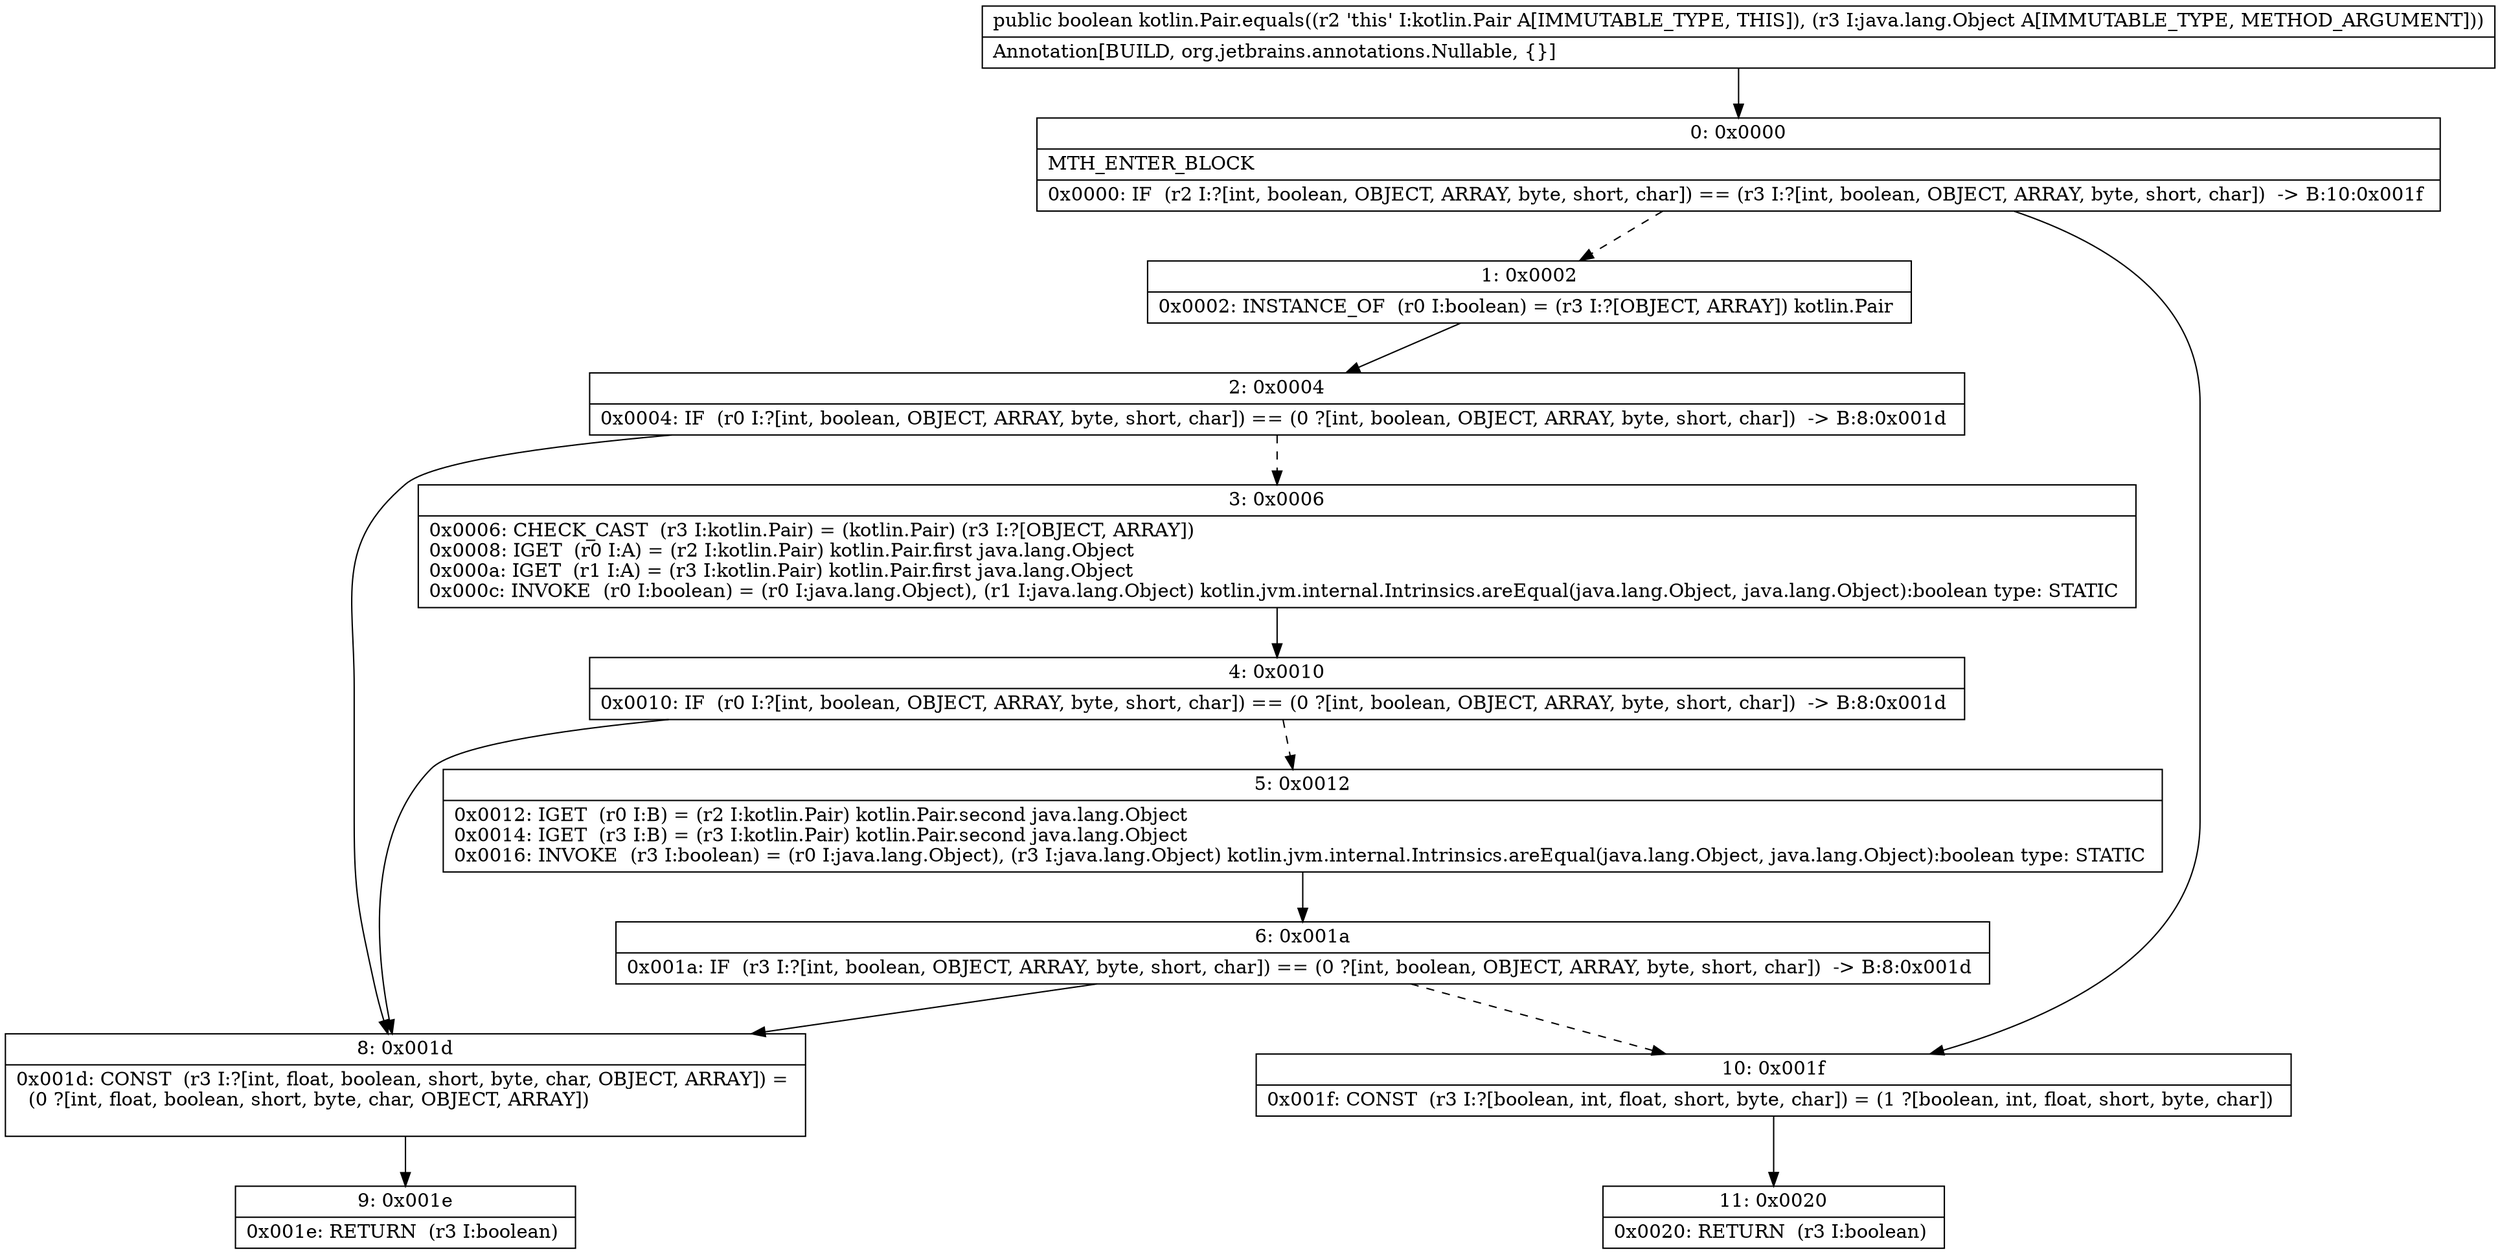 digraph "CFG forkotlin.Pair.equals(Ljava\/lang\/Object;)Z" {
Node_0 [shape=record,label="{0\:\ 0x0000|MTH_ENTER_BLOCK\l|0x0000: IF  (r2 I:?[int, boolean, OBJECT, ARRAY, byte, short, char]) == (r3 I:?[int, boolean, OBJECT, ARRAY, byte, short, char])  \-\> B:10:0x001f \l}"];
Node_1 [shape=record,label="{1\:\ 0x0002|0x0002: INSTANCE_OF  (r0 I:boolean) = (r3 I:?[OBJECT, ARRAY]) kotlin.Pair \l}"];
Node_2 [shape=record,label="{2\:\ 0x0004|0x0004: IF  (r0 I:?[int, boolean, OBJECT, ARRAY, byte, short, char]) == (0 ?[int, boolean, OBJECT, ARRAY, byte, short, char])  \-\> B:8:0x001d \l}"];
Node_3 [shape=record,label="{3\:\ 0x0006|0x0006: CHECK_CAST  (r3 I:kotlin.Pair) = (kotlin.Pair) (r3 I:?[OBJECT, ARRAY]) \l0x0008: IGET  (r0 I:A) = (r2 I:kotlin.Pair) kotlin.Pair.first java.lang.Object \l0x000a: IGET  (r1 I:A) = (r3 I:kotlin.Pair) kotlin.Pair.first java.lang.Object \l0x000c: INVOKE  (r0 I:boolean) = (r0 I:java.lang.Object), (r1 I:java.lang.Object) kotlin.jvm.internal.Intrinsics.areEqual(java.lang.Object, java.lang.Object):boolean type: STATIC \l}"];
Node_4 [shape=record,label="{4\:\ 0x0010|0x0010: IF  (r0 I:?[int, boolean, OBJECT, ARRAY, byte, short, char]) == (0 ?[int, boolean, OBJECT, ARRAY, byte, short, char])  \-\> B:8:0x001d \l}"];
Node_5 [shape=record,label="{5\:\ 0x0012|0x0012: IGET  (r0 I:B) = (r2 I:kotlin.Pair) kotlin.Pair.second java.lang.Object \l0x0014: IGET  (r3 I:B) = (r3 I:kotlin.Pair) kotlin.Pair.second java.lang.Object \l0x0016: INVOKE  (r3 I:boolean) = (r0 I:java.lang.Object), (r3 I:java.lang.Object) kotlin.jvm.internal.Intrinsics.areEqual(java.lang.Object, java.lang.Object):boolean type: STATIC \l}"];
Node_6 [shape=record,label="{6\:\ 0x001a|0x001a: IF  (r3 I:?[int, boolean, OBJECT, ARRAY, byte, short, char]) == (0 ?[int, boolean, OBJECT, ARRAY, byte, short, char])  \-\> B:8:0x001d \l}"];
Node_8 [shape=record,label="{8\:\ 0x001d|0x001d: CONST  (r3 I:?[int, float, boolean, short, byte, char, OBJECT, ARRAY]) = \l  (0 ?[int, float, boolean, short, byte, char, OBJECT, ARRAY])\l \l}"];
Node_9 [shape=record,label="{9\:\ 0x001e|0x001e: RETURN  (r3 I:boolean) \l}"];
Node_10 [shape=record,label="{10\:\ 0x001f|0x001f: CONST  (r3 I:?[boolean, int, float, short, byte, char]) = (1 ?[boolean, int, float, short, byte, char]) \l}"];
Node_11 [shape=record,label="{11\:\ 0x0020|0x0020: RETURN  (r3 I:boolean) \l}"];
MethodNode[shape=record,label="{public boolean kotlin.Pair.equals((r2 'this' I:kotlin.Pair A[IMMUTABLE_TYPE, THIS]), (r3 I:java.lang.Object A[IMMUTABLE_TYPE, METHOD_ARGUMENT]))  | Annotation[BUILD, org.jetbrains.annotations.Nullable, \{\}]\l}"];
MethodNode -> Node_0;
Node_0 -> Node_1[style=dashed];
Node_0 -> Node_10;
Node_1 -> Node_2;
Node_2 -> Node_3[style=dashed];
Node_2 -> Node_8;
Node_3 -> Node_4;
Node_4 -> Node_5[style=dashed];
Node_4 -> Node_8;
Node_5 -> Node_6;
Node_6 -> Node_8;
Node_6 -> Node_10[style=dashed];
Node_8 -> Node_9;
Node_10 -> Node_11;
}

